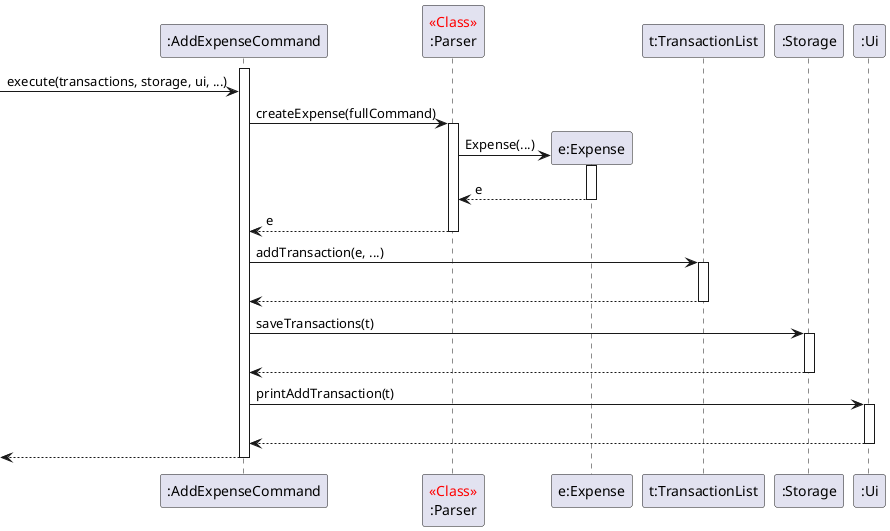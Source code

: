 @startuml
participant ":AddExpenseCommand" as AddExpenseCommand
participant "<color:red><<Class>></color>\n:Parser" as Parser
participant "e:Expense" as Expense
participant "t:TransactionList" as TransactionList
participant ":Storage" as Storage
participant ":Ui" as Ui

activate AddExpenseCommand
[-> AddExpenseCommand : execute(transactions, storage, ui, ...)

AddExpenseCommand -> Parser : createExpense(fullCommand)
activate Parser

create Expense
Parser -> Expense : Expense(...)
activate Expense
Expense --> Parser : e
deactivate Expense

Parser --> AddExpenseCommand : e
deactivate Parser

AddExpenseCommand -> TransactionList : addTransaction(e, ...)
activate TransactionList
|||
TransactionList --> AddExpenseCommand
deactivate TransactionList

AddExpenseCommand -> Storage : saveTransactions(t)
activate Storage
|||
Storage --> AddExpenseCommand
deactivate Storage

AddExpenseCommand -> Ui : printAddTransaction(t)
activate Ui
|||
Ui --> AddExpenseCommand
deactivate Ui

[<-- AddExpenseCommand
deactivate AddExpenseCommand

@enduml